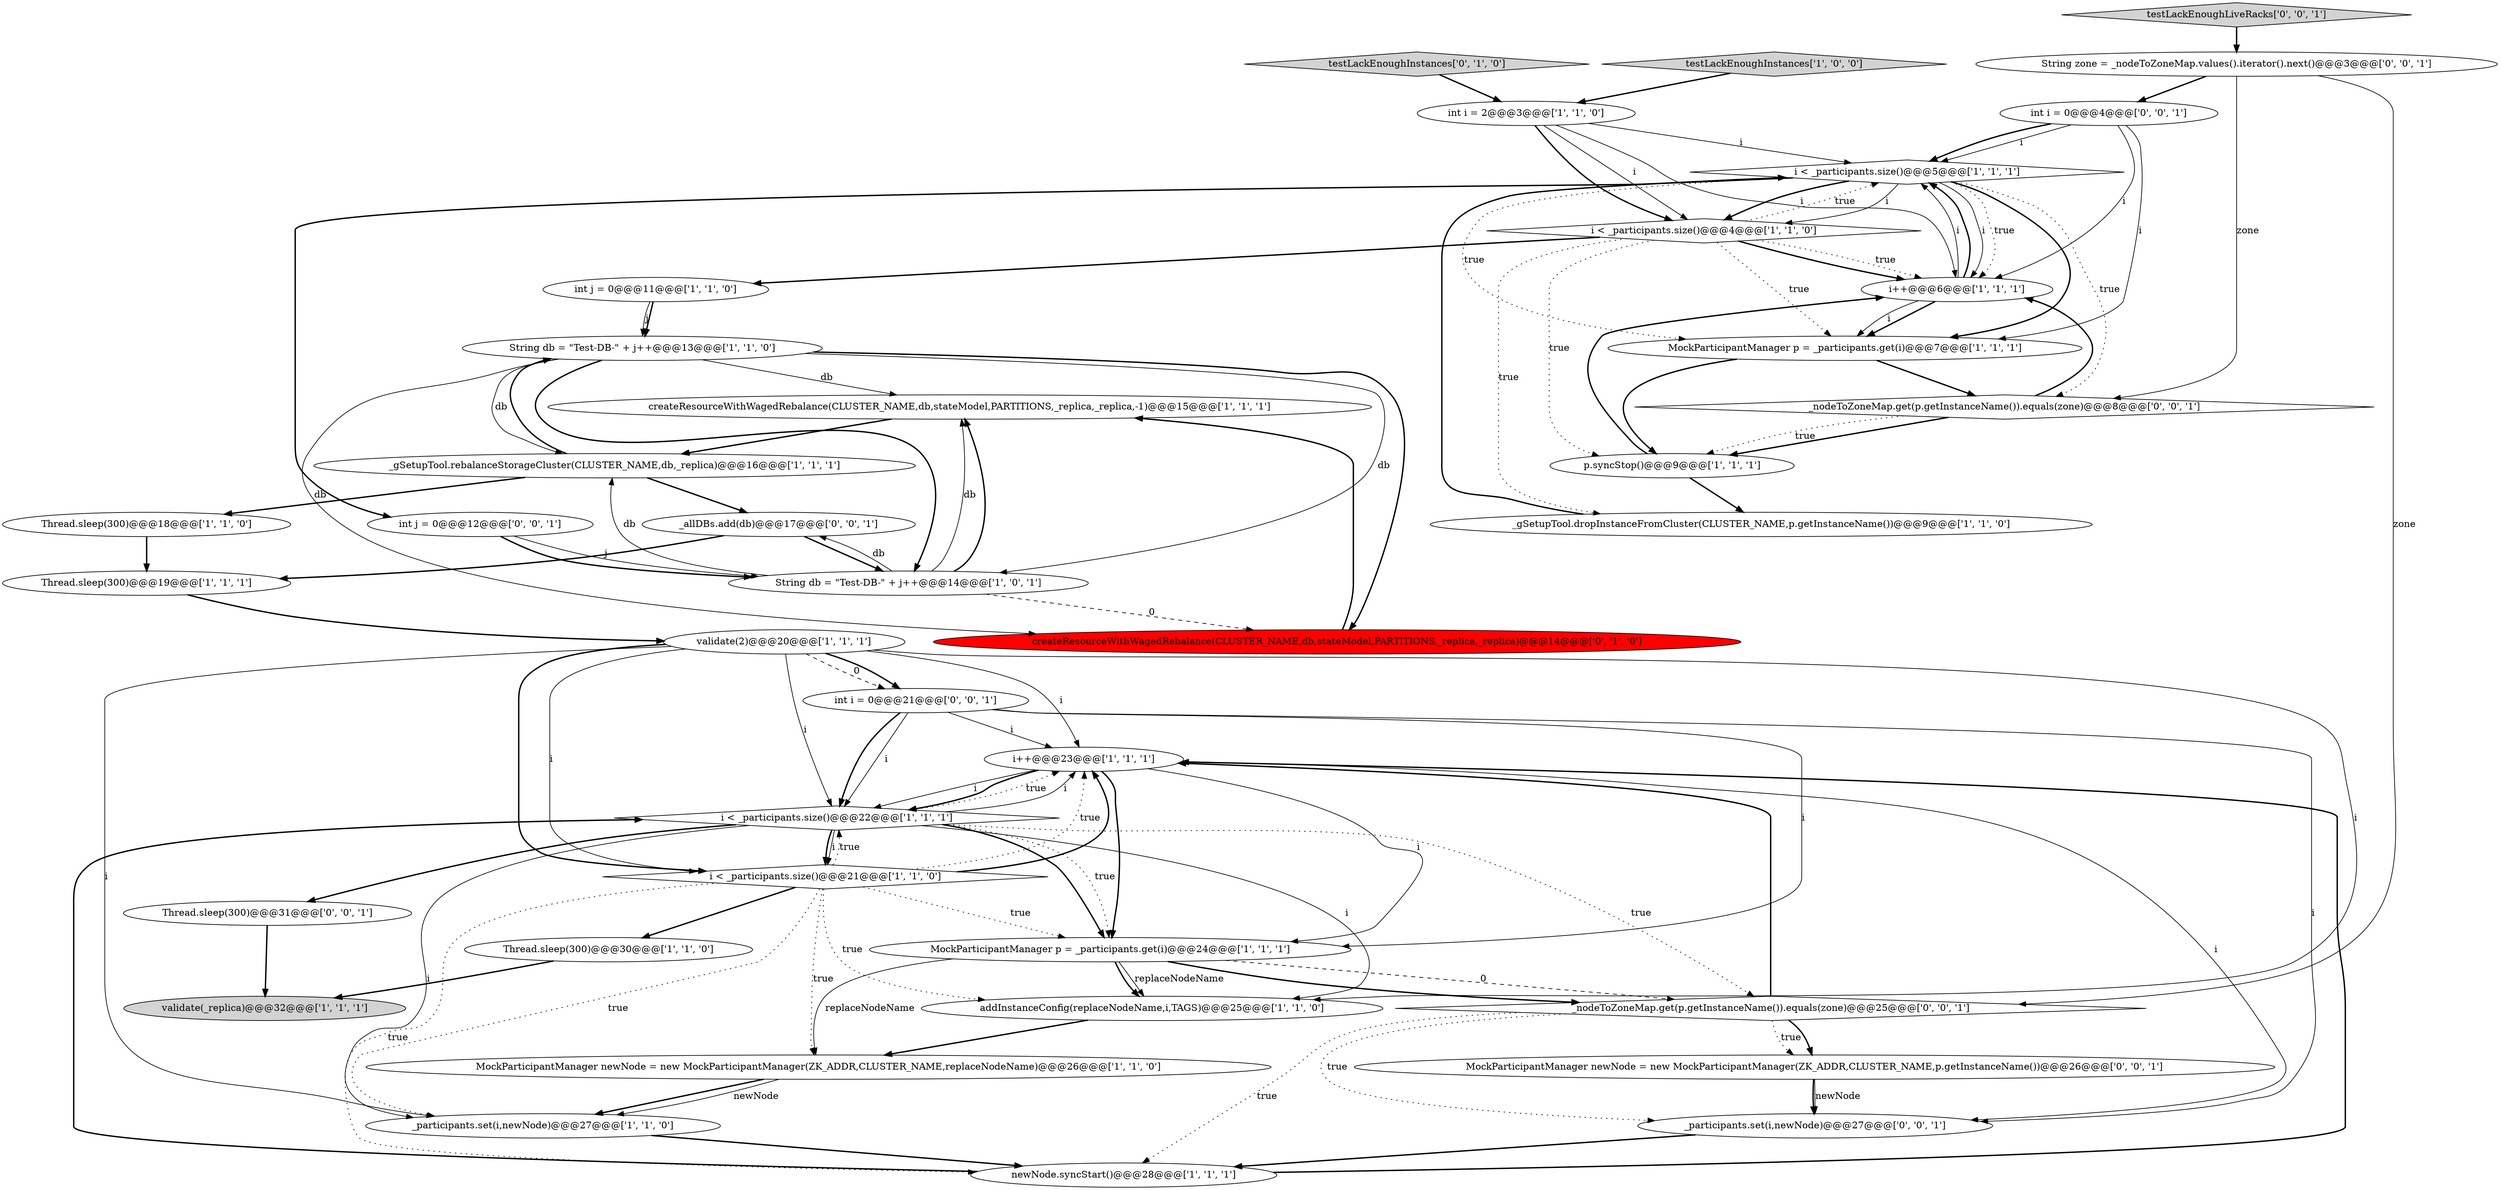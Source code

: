 digraph {
37 [style = filled, label = "int i = 0@@@4@@@['0', '0', '1']", fillcolor = white, shape = ellipse image = "AAA0AAABBB3BBB"];
24 [style = filled, label = "createResourceWithWagedRebalance(CLUSTER_NAME,db,stateModel,PARTITIONS,_replica,_replica,-1)@@@15@@@['1', '1', '1']", fillcolor = white, shape = ellipse image = "AAA0AAABBB1BBB"];
3 [style = filled, label = "MockParticipantManager newNode = new MockParticipantManager(ZK_ADDR,CLUSTER_NAME,replaceNodeName)@@@26@@@['1', '1', '0']", fillcolor = white, shape = ellipse image = "AAA0AAABBB1BBB"];
9 [style = filled, label = "i++@@@23@@@['1', '1', '1']", fillcolor = white, shape = ellipse image = "AAA0AAABBB1BBB"];
16 [style = filled, label = "i < _participants.size()@@@21@@@['1', '1', '0']", fillcolor = white, shape = diamond image = "AAA0AAABBB1BBB"];
12 [style = filled, label = "i < _participants.size()@@@4@@@['1', '1', '0']", fillcolor = white, shape = diamond image = "AAA0AAABBB1BBB"];
7 [style = filled, label = "String db = \"Test-DB-\" + j++@@@14@@@['1', '0', '1']", fillcolor = white, shape = ellipse image = "AAA0AAABBB1BBB"];
4 [style = filled, label = "i < _participants.size()@@@5@@@['1', '1', '1']", fillcolor = white, shape = diamond image = "AAA0AAABBB1BBB"];
10 [style = filled, label = "validate(_replica)@@@32@@@['1', '1', '1']", fillcolor = lightgray, shape = ellipse image = "AAA0AAABBB1BBB"];
19 [style = filled, label = "testLackEnoughInstances['1', '0', '0']", fillcolor = lightgray, shape = diamond image = "AAA0AAABBB1BBB"];
8 [style = filled, label = "Thread.sleep(300)@@@18@@@['1', '1', '0']", fillcolor = white, shape = ellipse image = "AAA0AAABBB1BBB"];
30 [style = filled, label = "_nodeToZoneMap.get(p.getInstanceName()).equals(zone)@@@25@@@['0', '0', '1']", fillcolor = white, shape = diamond image = "AAA0AAABBB3BBB"];
14 [style = filled, label = "int i = 2@@@3@@@['1', '1', '0']", fillcolor = white, shape = ellipse image = "AAA0AAABBB1BBB"];
11 [style = filled, label = "_gSetupTool.dropInstanceFromCluster(CLUSTER_NAME,p.getInstanceName())@@@9@@@['1', '1', '0']", fillcolor = white, shape = ellipse image = "AAA0AAABBB1BBB"];
15 [style = filled, label = "i < _participants.size()@@@22@@@['1', '1', '1']", fillcolor = white, shape = diamond image = "AAA0AAABBB1BBB"];
31 [style = filled, label = "Thread.sleep(300)@@@31@@@['0', '0', '1']", fillcolor = white, shape = ellipse image = "AAA0AAABBB3BBB"];
32 [style = filled, label = "_allDBs.add(db)@@@17@@@['0', '0', '1']", fillcolor = white, shape = ellipse image = "AAA0AAABBB3BBB"];
18 [style = filled, label = "Thread.sleep(300)@@@19@@@['1', '1', '1']", fillcolor = white, shape = ellipse image = "AAA0AAABBB1BBB"];
2 [style = filled, label = "addInstanceConfig(replaceNodeName,i,TAGS)@@@25@@@['1', '1', '0']", fillcolor = white, shape = ellipse image = "AAA0AAABBB1BBB"];
28 [style = filled, label = "int i = 0@@@21@@@['0', '0', '1']", fillcolor = white, shape = ellipse image = "AAA0AAABBB3BBB"];
34 [style = filled, label = "_participants.set(i,newNode)@@@27@@@['0', '0', '1']", fillcolor = white, shape = ellipse image = "AAA0AAABBB3BBB"];
0 [style = filled, label = "p.syncStop()@@@9@@@['1', '1', '1']", fillcolor = white, shape = ellipse image = "AAA0AAABBB1BBB"];
21 [style = filled, label = "String db = \"Test-DB-\" + j++@@@13@@@['1', '1', '0']", fillcolor = white, shape = ellipse image = "AAA0AAABBB1BBB"];
23 [style = filled, label = "Thread.sleep(300)@@@30@@@['1', '1', '0']", fillcolor = white, shape = ellipse image = "AAA0AAABBB1BBB"];
33 [style = filled, label = "int j = 0@@@12@@@['0', '0', '1']", fillcolor = white, shape = ellipse image = "AAA0AAABBB3BBB"];
20 [style = filled, label = "_participants.set(i,newNode)@@@27@@@['1', '1', '0']", fillcolor = white, shape = ellipse image = "AAA0AAABBB1BBB"];
17 [style = filled, label = "validate(2)@@@20@@@['1', '1', '1']", fillcolor = white, shape = ellipse image = "AAA0AAABBB1BBB"];
13 [style = filled, label = "int j = 0@@@11@@@['1', '1', '0']", fillcolor = white, shape = ellipse image = "AAA0AAABBB1BBB"];
1 [style = filled, label = "MockParticipantManager p = _participants.get(i)@@@7@@@['1', '1', '1']", fillcolor = white, shape = ellipse image = "AAA0AAABBB1BBB"];
36 [style = filled, label = "_nodeToZoneMap.get(p.getInstanceName()).equals(zone)@@@8@@@['0', '0', '1']", fillcolor = white, shape = diamond image = "AAA0AAABBB3BBB"];
29 [style = filled, label = "String zone = _nodeToZoneMap.values().iterator().next()@@@3@@@['0', '0', '1']", fillcolor = white, shape = ellipse image = "AAA0AAABBB3BBB"];
6 [style = filled, label = "i++@@@6@@@['1', '1', '1']", fillcolor = white, shape = ellipse image = "AAA0AAABBB1BBB"];
27 [style = filled, label = "testLackEnoughInstances['0', '1', '0']", fillcolor = lightgray, shape = diamond image = "AAA0AAABBB2BBB"];
26 [style = filled, label = "createResourceWithWagedRebalance(CLUSTER_NAME,db,stateModel,PARTITIONS,_replica,_replica)@@@14@@@['0', '1', '0']", fillcolor = red, shape = ellipse image = "AAA1AAABBB2BBB"];
35 [style = filled, label = "testLackEnoughLiveRacks['0', '0', '1']", fillcolor = lightgray, shape = diamond image = "AAA0AAABBB3BBB"];
38 [style = filled, label = "MockParticipantManager newNode = new MockParticipantManager(ZK_ADDR,CLUSTER_NAME,p.getInstanceName())@@@26@@@['0', '0', '1']", fillcolor = white, shape = ellipse image = "AAA0AAABBB3BBB"];
25 [style = filled, label = "_gSetupTool.rebalanceStorageCluster(CLUSTER_NAME,db,_replica)@@@16@@@['1', '1', '1']", fillcolor = white, shape = ellipse image = "AAA0AAABBB1BBB"];
22 [style = filled, label = "MockParticipantManager p = _participants.get(i)@@@24@@@['1', '1', '1']", fillcolor = white, shape = ellipse image = "AAA0AAABBB1BBB"];
5 [style = filled, label = "newNode.syncStart()@@@28@@@['1', '1', '1']", fillcolor = white, shape = ellipse image = "AAA0AAABBB1BBB"];
30->5 [style = dotted, label="true"];
29->36 [style = solid, label="zone"];
16->9 [style = dotted, label="true"];
5->9 [style = bold, label=""];
4->1 [style = dotted, label="true"];
37->4 [style = solid, label="i"];
5->15 [style = bold, label=""];
16->20 [style = dotted, label="true"];
22->30 [style = bold, label=""];
15->9 [style = dotted, label="true"];
15->30 [style = dotted, label="true"];
17->28 [style = dashed, label="0"];
21->26 [style = bold, label=""];
36->0 [style = bold, label=""];
17->15 [style = solid, label="i"];
28->15 [style = solid, label="i"];
15->16 [style = solid, label="i"];
15->2 [style = solid, label="i"];
16->5 [style = dotted, label="true"];
4->36 [style = dotted, label="true"];
14->4 [style = solid, label="i"];
32->18 [style = bold, label=""];
33->7 [style = solid, label="j"];
7->26 [style = dashed, label="0"];
16->9 [style = bold, label=""];
17->16 [style = bold, label=""];
25->21 [style = bold, label=""];
7->25 [style = solid, label="db"];
6->1 [style = solid, label="i"];
36->6 [style = bold, label=""];
4->12 [style = solid, label="i"];
33->7 [style = bold, label=""];
36->0 [style = dotted, label="true"];
6->4 [style = solid, label="i"];
8->18 [style = bold, label=""];
14->12 [style = solid, label="i"];
32->7 [style = bold, label=""];
1->0 [style = bold, label=""];
26->24 [style = bold, label=""];
37->1 [style = solid, label="i"];
17->20 [style = solid, label="i"];
7->32 [style = solid, label="db"];
38->34 [style = solid, label="newNode"];
12->11 [style = dotted, label="true"];
6->4 [style = bold, label=""];
14->6 [style = solid, label="i"];
21->24 [style = solid, label="db"];
15->9 [style = solid, label="i"];
7->24 [style = bold, label=""];
15->31 [style = bold, label=""];
12->6 [style = dotted, label="true"];
23->10 [style = bold, label=""];
12->0 [style = dotted, label="true"];
21->7 [style = bold, label=""];
12->4 [style = dotted, label="true"];
9->22 [style = bold, label=""];
22->2 [style = bold, label=""];
35->29 [style = bold, label=""];
27->14 [style = bold, label=""];
2->3 [style = bold, label=""];
11->4 [style = bold, label=""];
0->11 [style = bold, label=""];
30->9 [style = bold, label=""];
29->37 [style = bold, label=""];
16->23 [style = bold, label=""];
4->33 [style = bold, label=""];
30->34 [style = dotted, label="true"];
29->30 [style = solid, label="zone"];
9->15 [style = solid, label="i"];
21->25 [style = solid, label="db"];
15->22 [style = bold, label=""];
4->6 [style = solid, label="i"];
12->13 [style = bold, label=""];
6->1 [style = bold, label=""];
19->14 [style = bold, label=""];
31->10 [style = bold, label=""];
21->26 [style = solid, label="db"];
24->25 [style = bold, label=""];
22->30 [style = dashed, label="0"];
38->34 [style = bold, label=""];
4->12 [style = bold, label=""];
30->38 [style = dotted, label="true"];
22->2 [style = solid, label="replaceNodeName"];
4->1 [style = bold, label=""];
15->20 [style = solid, label="i"];
28->22 [style = solid, label="i"];
16->15 [style = dotted, label="true"];
4->6 [style = dotted, label="true"];
9->34 [style = solid, label="i"];
30->38 [style = bold, label=""];
28->15 [style = bold, label=""];
22->3 [style = solid, label="replaceNodeName"];
9->22 [style = solid, label="i"];
16->2 [style = dotted, label="true"];
0->6 [style = bold, label=""];
34->5 [style = bold, label=""];
25->32 [style = bold, label=""];
18->17 [style = bold, label=""];
12->1 [style = dotted, label="true"];
15->22 [style = dotted, label="true"];
16->22 [style = dotted, label="true"];
15->16 [style = bold, label=""];
28->9 [style = solid, label="i"];
12->6 [style = bold, label=""];
1->36 [style = bold, label=""];
17->9 [style = solid, label="i"];
16->3 [style = dotted, label="true"];
37->4 [style = bold, label=""];
20->5 [style = bold, label=""];
28->34 [style = solid, label="i"];
17->28 [style = bold, label=""];
3->20 [style = bold, label=""];
17->16 [style = solid, label="i"];
3->20 [style = solid, label="newNode"];
7->24 [style = solid, label="db"];
13->21 [style = solid, label="j"];
9->15 [style = bold, label=""];
14->12 [style = bold, label=""];
25->8 [style = bold, label=""];
37->6 [style = solid, label="i"];
17->2 [style = solid, label="i"];
13->21 [style = bold, label=""];
21->7 [style = solid, label="db"];
}
